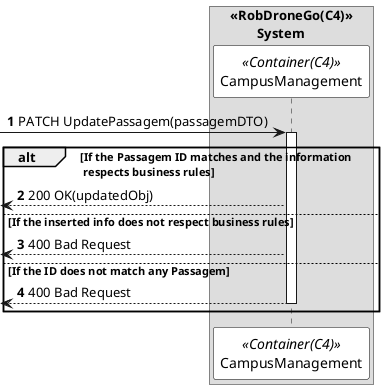 @startuml updatePassagemSD
autonumber

skinparam sequence {
ParticipantBorderColor black
ParticipantBackgroundColor white
}


box "<<RobDroneGo(C4)>>\n\tSystem"
participant CampusManagement as CM <<Container(C4)>>
end box



 -> CM: PATCH UpdatePassagem(passagemDTO)
activate CM

alt If the Passagem ID matches and the information\n respects business rules
 <-- CM : 200 OK(updatedObj)



else If the inserted info does not respect business rules

 <-- CM : 400 Bad Request

 
else If the ID does not match any Passagem

 <-- CM : 400 Bad Request
deactivate CM


end


@enduml